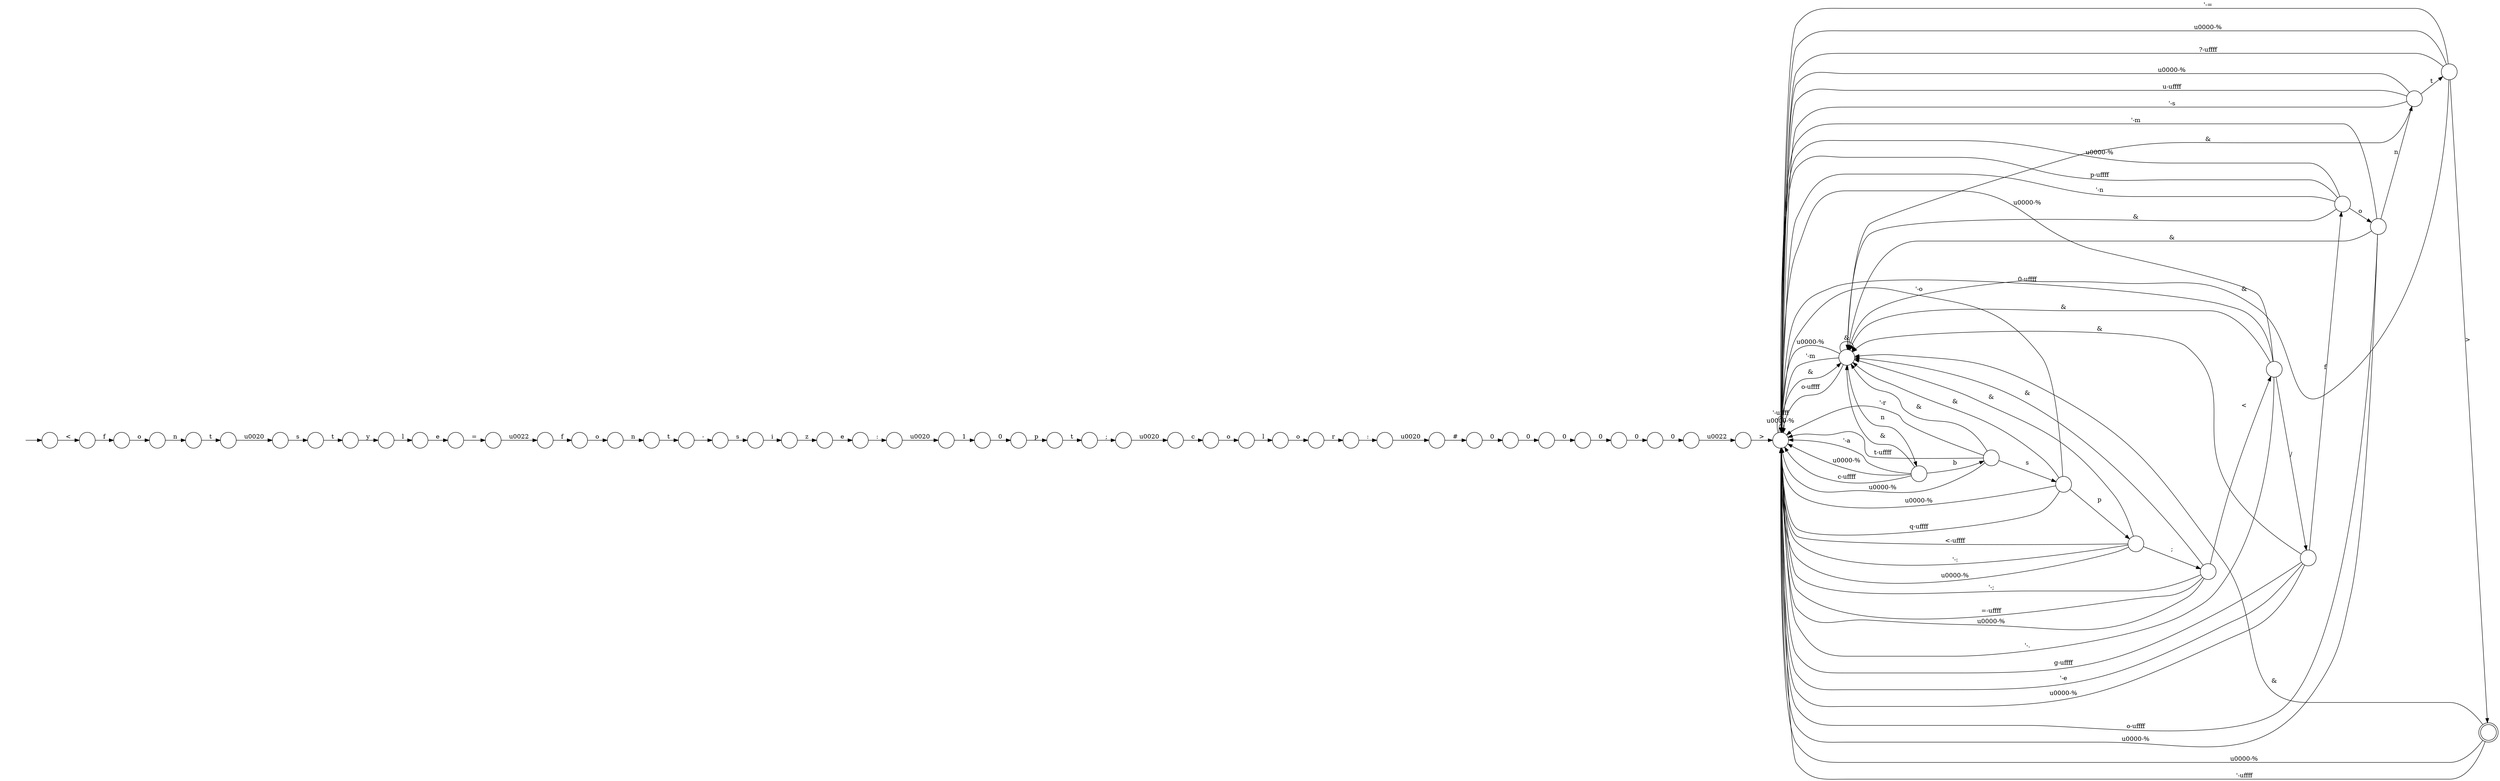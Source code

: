 digraph Automaton {
  rankdir = LR;
  0 [shape=circle,label=""];
  initial [shape=plaintext,label=""];
  initial -> 0
  0 -> 49 [label="<"]
  1 [shape=circle,label=""];
  1 -> 35 [label="0"]
  2 [shape=circle,label=""];
  2 -> 5 [label="n"]
  2 -> 32 [label="o-\uffff"]
  2 -> 2 [label="&"]
  2 -> 32 [label="\u0000-%"]
  2 -> 32 [label="'-m"]
  3 [shape=circle,label=""];
  3 -> 46 [label="="]
  4 [shape=circle,label=""];
  4 -> 32 [label="'-."]
  4 -> 23 [label="/"]
  4 -> 2 [label="&"]
  4 -> 32 [label="\u0000-%"]
  4 -> 32 [label="0-\uffff"]
  5 [shape=circle,label=""];
  5 -> 32 [label="'-a"]
  5 -> 2 [label="&"]
  5 -> 56 [label="b"]
  5 -> 32 [label="\u0000-%"]
  5 -> 32 [label="c-\uffff"]
  6 [shape=circle,label=""];
  6 -> 13 [label="t"]
  6 -> 2 [label="&"]
  6 -> 32 [label="\u0000-%"]
  6 -> 32 [label="u-\uffff"]
  6 -> 32 [label="'-s"]
  7 [shape=circle,label=""];
  7 -> 18 [label="l"]
  8 [shape=circle,label=""];
  8 -> 50 [label="l"]
  9 [shape=circle,label=""];
  9 -> 1 [label="0"]
  10 [shape=circle,label=""];
  10 -> 39 [label="0"]
  11 [shape=circle,label=""];
  11 -> 44 [label="0"]
  12 [shape=circle,label=""];
  12 -> 30 [label="\u0020"]
  13 [shape=circle,label=""];
  13 -> 2 [label="&"]
  13 -> 45 [label=">"]
  13 -> 32 [label="'-="]
  13 -> 32 [label="\u0000-%"]
  13 -> 32 [label="?-\uffff"]
  14 [shape=circle,label=""];
  14 -> 57 [label="i"]
  15 [shape=circle,label=""];
  15 -> 6 [label="n"]
  15 -> 32 [label="o-\uffff"]
  15 -> 2 [label="&"]
  15 -> 32 [label="\u0000-%"]
  15 -> 32 [label="'-m"]
  16 [shape=circle,label=""];
  16 -> 51 [label="\u0020"]
  17 [shape=circle,label=""];
  17 -> 58 [label="\u0020"]
  18 [shape=circle,label=""];
  18 -> 3 [label="e"]
  19 [shape=circle,label=""];
  19 -> 43 [label="o"]
  20 [shape=circle,label=""];
  20 -> 16 [label="t"]
  21 [shape=circle,label=""];
  21 -> 28 [label="-"]
  22 [shape=circle,label=""];
  22 -> 59 [label="\u0022"]
  23 [shape=circle,label=""];
  23 -> 25 [label="f"]
  23 -> 2 [label="&"]
  23 -> 32 [label="g-\uffff"]
  23 -> 32 [label="'-e"]
  23 -> 32 [label="\u0000-%"]
  24 [shape=circle,label=""];
  24 -> 32 [label="q-\uffff"]
  24 -> 32 [label="'-o"]
  24 -> 2 [label="&"]
  24 -> 36 [label="p"]
  24 -> 32 [label="\u0000-%"]
  25 [shape=circle,label=""];
  25 -> 32 [label="p-\uffff"]
  25 -> 32 [label="'-n"]
  25 -> 2 [label="&"]
  25 -> 32 [label="\u0000-%"]
  25 -> 15 [label="o"]
  26 [shape=circle,label=""];
  26 -> 32 [label="'-;"]
  26 -> 32 [label="=-\uffff"]
  26 -> 2 [label="&"]
  26 -> 32 [label="\u0000-%"]
  26 -> 4 [label="<"]
  27 [shape=circle,label=""];
  27 -> 41 [label="e"]
  28 [shape=circle,label=""];
  28 -> 14 [label="s"]
  29 [shape=circle,label=""];
  29 -> 37 [label="t"]
  30 [shape=circle,label=""];
  30 -> 34 [label="#"]
  31 [shape=circle,label=""];
  31 -> 17 [label=";"]
  32 [shape=circle,label=""];
  32 -> 2 [label="&"]
  32 -> 32 [label="\u0000-%"]
  32 -> 32 [label="'-\uffff"]
  33 [shape=circle,label=""];
  33 -> 8 [label="o"]
  34 [shape=circle,label=""];
  34 -> 11 [label="0"]
  35 [shape=circle,label=""];
  35 -> 22 [label="0"]
  36 [shape=circle,label=""];
  36 -> 32 [label="<-\uffff"]
  36 -> 32 [label="'-:"]
  36 -> 2 [label="&"]
  36 -> 26 [label=";"]
  36 -> 32 [label="\u0000-%"]
  37 [shape=circle,label=""];
  37 -> 7 [label="y"]
  38 [shape=circle,label=""];
  38 -> 40 [label="f"]
  39 [shape=circle,label=""];
  39 -> 55 [label="p"]
  40 [shape=circle,label=""];
  40 -> 52 [label="o"]
  41 [shape=circle,label=""];
  41 -> 48 [label=":"]
  42 [shape=circle,label=""];
  42 -> 10 [label="1"]
  43 [shape=circle,label=""];
  43 -> 20 [label="n"]
  44 [shape=circle,label=""];
  44 -> 9 [label="0"]
  45 [shape=doublecircle,label=""];
  45 -> 2 [label="&"]
  45 -> 32 [label="\u0000-%"]
  45 -> 32 [label="'-\uffff"]
  46 [shape=circle,label=""];
  46 -> 38 [label="\u0022"]
  47 [shape=circle,label=""];
  47 -> 12 [label=":"]
  48 [shape=circle,label=""];
  48 -> 42 [label="\u0020"]
  49 [shape=circle,label=""];
  49 -> 19 [label="f"]
  50 [shape=circle,label=""];
  50 -> 53 [label="o"]
  51 [shape=circle,label=""];
  51 -> 29 [label="s"]
  52 [shape=circle,label=""];
  52 -> 54 [label="n"]
  53 [shape=circle,label=""];
  53 -> 47 [label="r"]
  54 [shape=circle,label=""];
  54 -> 21 [label="t"]
  55 [shape=circle,label=""];
  55 -> 31 [label="t"]
  56 [shape=circle,label=""];
  56 -> 2 [label="&"]
  56 -> 24 [label="s"]
  56 -> 32 [label="t-\uffff"]
  56 -> 32 [label="\u0000-%"]
  56 -> 32 [label="'-r"]
  57 [shape=circle,label=""];
  57 -> 27 [label="z"]
  58 [shape=circle,label=""];
  58 -> 33 [label="c"]
  59 [shape=circle,label=""];
  59 -> 32 [label=">"]
}

